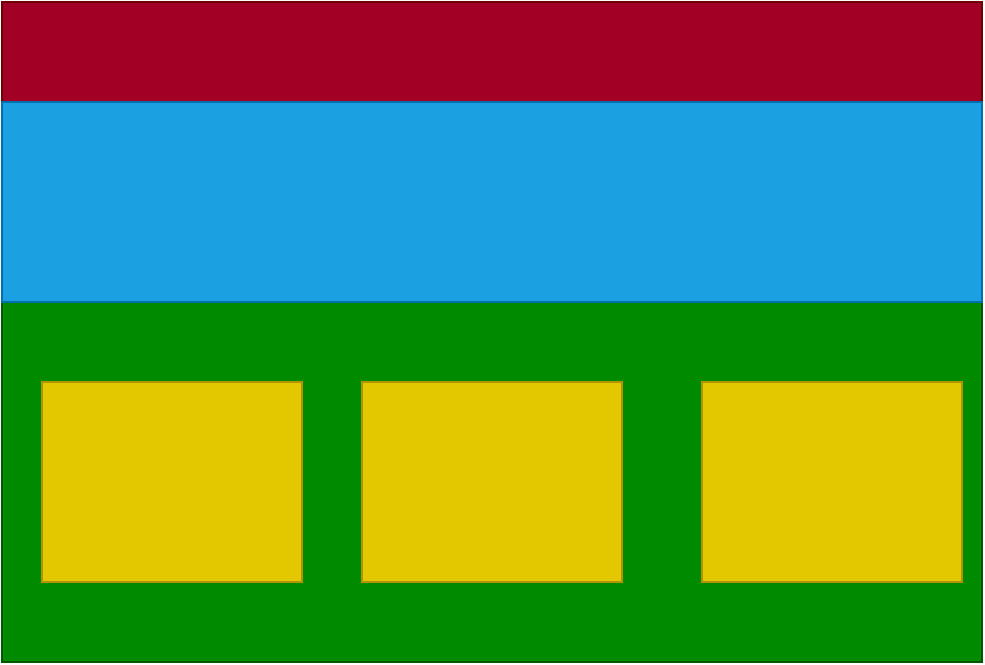 <mxfile version="13.1.3">
    <diagram id="6hGFLwfOUW9BJ-s0fimq" name="Page-1">
        <mxGraphModel dx="533" dy="498" grid="1" gridSize="10" guides="1" tooltips="1" connect="1" arrows="1" fold="1" page="1" pageScale="1" pageWidth="827" pageHeight="1169" math="0" shadow="0">
            <root>
                <mxCell id="0"/>
                <mxCell id="1" parent="0"/>
                <mxCell id="2" value="" style="rounded=0;whiteSpace=wrap;html=1;fillColor=#008a00;strokeColor=#005700;fontColor=#ffffff;" vertex="1" parent="1">
                    <mxGeometry x="40" y="40" width="490" height="330" as="geometry"/>
                </mxCell>
                <mxCell id="3" value="" style="rounded=0;whiteSpace=wrap;html=1;fillColor=#a20025;strokeColor=#6F0000;fontColor=#ffffff;" vertex="1" parent="1">
                    <mxGeometry x="40" y="40" width="490" height="50" as="geometry"/>
                </mxCell>
                <mxCell id="5" value="" style="rounded=0;whiteSpace=wrap;html=1;fillColor=#1ba1e2;strokeColor=#006EAF;fontColor=#ffffff;" vertex="1" parent="1">
                    <mxGeometry x="40" y="90" width="490" height="100" as="geometry"/>
                </mxCell>
                <mxCell id="6" value="" style="rounded=0;whiteSpace=wrap;html=1;fillColor=#e3c800;strokeColor=#B09500;fontColor=#ffffff;" vertex="1" parent="1">
                    <mxGeometry x="60" y="230" width="130" height="100" as="geometry"/>
                </mxCell>
                <mxCell id="7" value="" style="rounded=0;whiteSpace=wrap;html=1;fillColor=#e3c800;strokeColor=#B09500;fontColor=#ffffff;" vertex="1" parent="1">
                    <mxGeometry x="390" y="230" width="130" height="100" as="geometry"/>
                </mxCell>
                <mxCell id="8" value="" style="rounded=0;whiteSpace=wrap;html=1;fillColor=#e3c800;strokeColor=#B09500;fontColor=#ffffff;" vertex="1" parent="1">
                    <mxGeometry x="220" y="230" width="130" height="100" as="geometry"/>
                </mxCell>
            </root>
        </mxGraphModel>
    </diagram>
</mxfile>